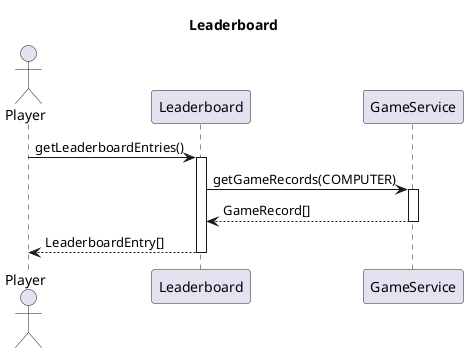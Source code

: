 @startuml
title Leaderboard

autoactivate on

actor Player

Player -> Leaderboard : getLeaderboardEntries()

Leaderboard -> GameService : getGameRecords(COMPUTER)
return GameRecord[]

Leaderboard --> Player: LeaderboardEntry[]
@enduml
